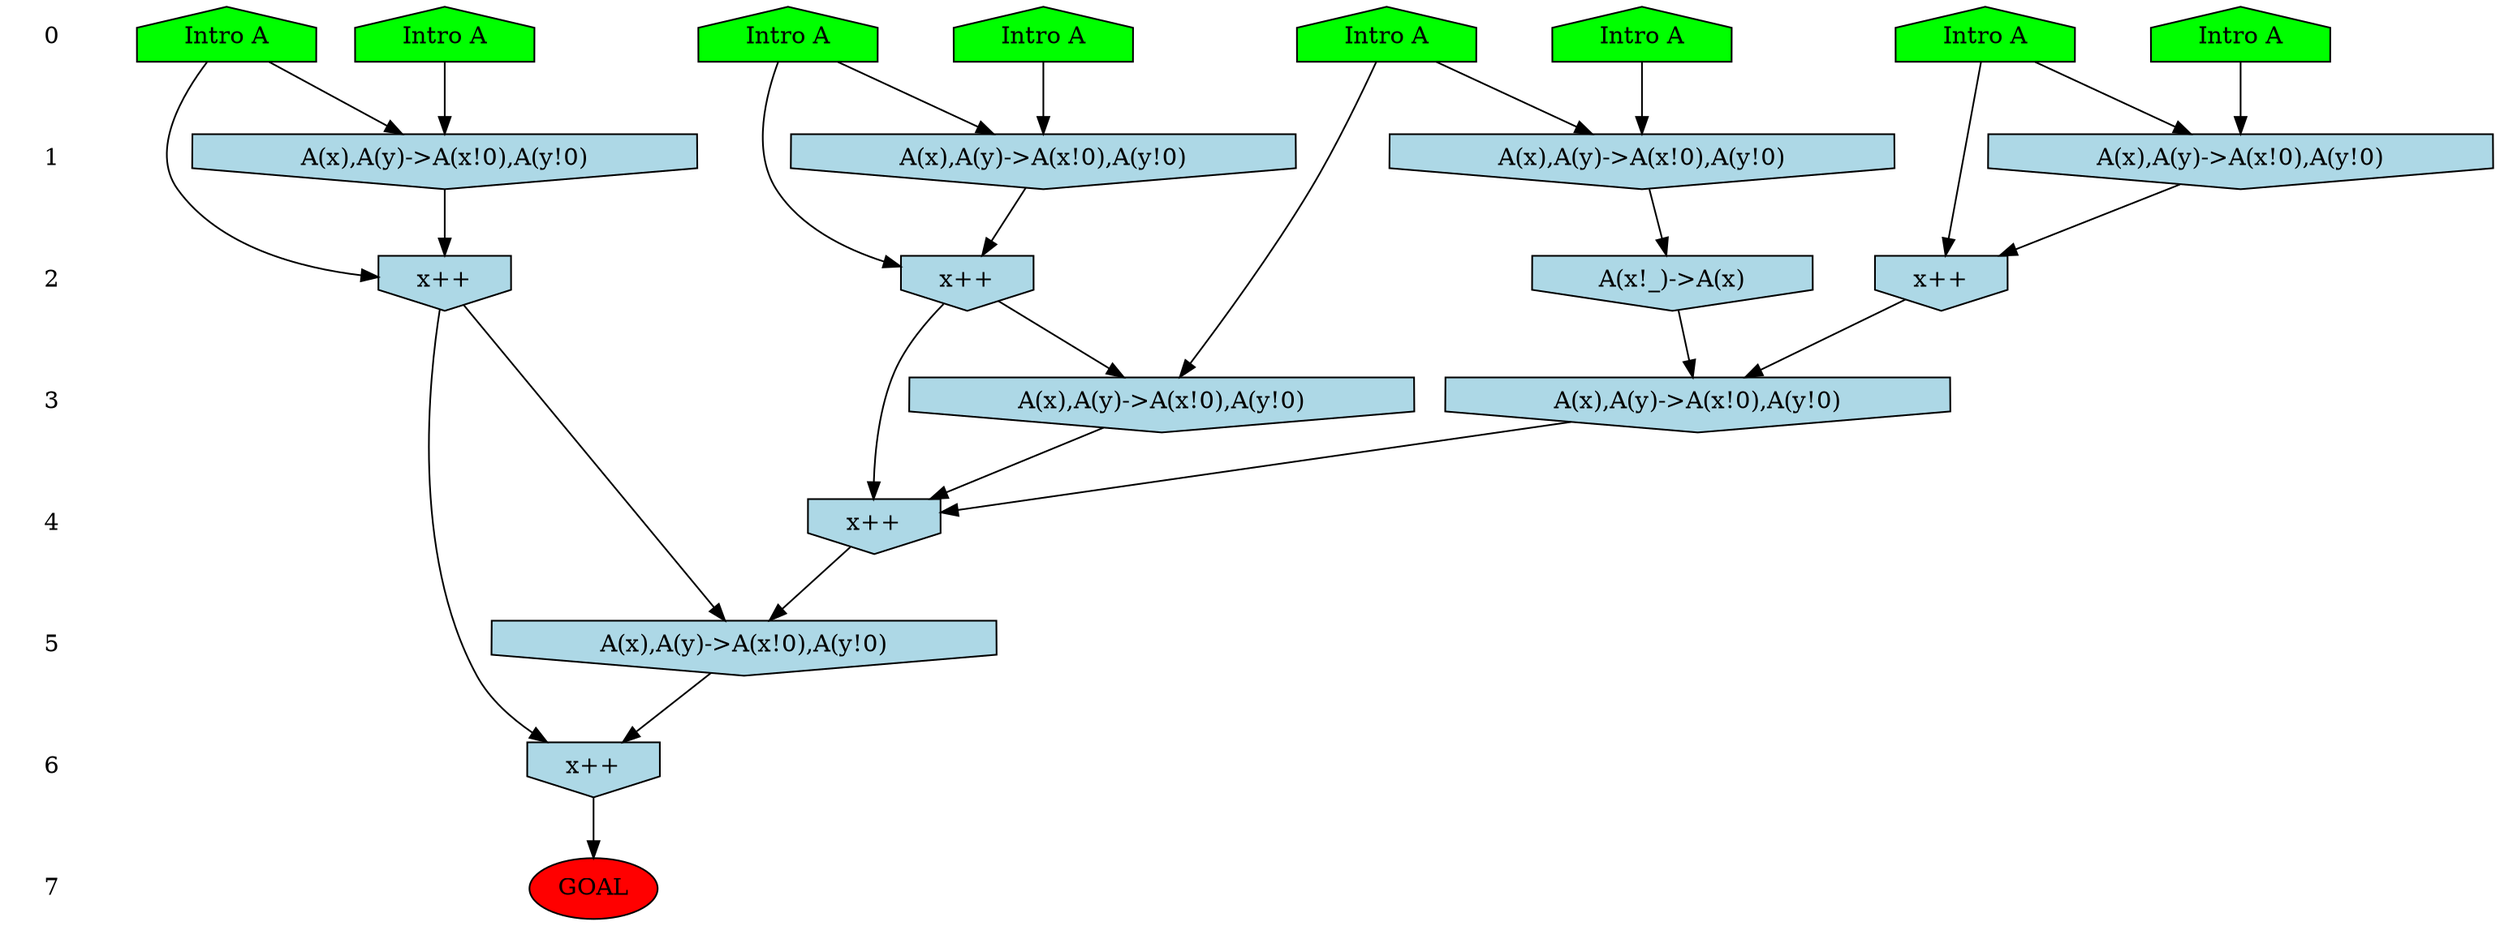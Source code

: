 /* Compression of 1 causal flows obtained in average at 1.225073E+00 t.u */
/* Compressed causal flows were: [278] */
digraph G{
 ranksep=.5 ; 
{ rank = same ; "0" [shape=plaintext] ; node_1 [label ="Intro A", shape=house, style=filled, fillcolor=green] ;
node_2 [label ="Intro A", shape=house, style=filled, fillcolor=green] ;
node_3 [label ="Intro A", shape=house, style=filled, fillcolor=green] ;
node_4 [label ="Intro A", shape=house, style=filled, fillcolor=green] ;
node_5 [label ="Intro A", shape=house, style=filled, fillcolor=green] ;
node_6 [label ="Intro A", shape=house, style=filled, fillcolor=green] ;
node_7 [label ="Intro A", shape=house, style=filled, fillcolor=green] ;
node_8 [label ="Intro A", shape=house, style=filled, fillcolor=green] ;
}
{ rank = same ; "1" [shape=plaintext] ; node_9 [label="A(x),A(y)->A(x!0),A(y!0)", shape=invhouse, style=filled, fillcolor = lightblue] ;
node_10 [label="A(x),A(y)->A(x!0),A(y!0)", shape=invhouse, style=filled, fillcolor = lightblue] ;
node_12 [label="A(x),A(y)->A(x!0),A(y!0)", shape=invhouse, style=filled, fillcolor = lightblue] ;
node_15 [label="A(x),A(y)->A(x!0),A(y!0)", shape=invhouse, style=filled, fillcolor = lightblue] ;
}
{ rank = same ; "2" [shape=plaintext] ; node_11 [label="x++", shape=invhouse, style=filled, fillcolor = lightblue] ;
node_14 [label="x++", shape=invhouse, style=filled, fillcolor = lightblue] ;
node_16 [label="A(x!_)->A(x)", shape=invhouse, style=filled, fillcolor = lightblue] ;
node_17 [label="x++", shape=invhouse, style=filled, fillcolor = lightblue] ;
}
{ rank = same ; "3" [shape=plaintext] ; node_13 [label="A(x),A(y)->A(x!0),A(y!0)", shape=invhouse, style=filled, fillcolor = lightblue] ;
node_18 [label="A(x),A(y)->A(x!0),A(y!0)", shape=invhouse, style=filled, fillcolor = lightblue] ;
}
{ rank = same ; "4" [shape=plaintext] ; node_19 [label="x++", shape=invhouse, style=filled, fillcolor = lightblue] ;
}
{ rank = same ; "5" [shape=plaintext] ; node_20 [label="A(x),A(y)->A(x!0),A(y!0)", shape=invhouse, style=filled, fillcolor = lightblue] ;
}
{ rank = same ; "6" [shape=plaintext] ; node_21 [label="x++", shape=invhouse, style=filled, fillcolor = lightblue] ;
}
{ rank = same ; "7" [shape=plaintext] ; node_22 [label ="GOAL", style=filled, fillcolor=red] ;
}
"0" -> "1" [style="invis"]; 
"1" -> "2" [style="invis"]; 
"2" -> "3" [style="invis"]; 
"3" -> "4" [style="invis"]; 
"4" -> "5" [style="invis"]; 
"5" -> "6" [style="invis"]; 
"6" -> "7" [style="invis"]; 
node_1 -> node_9
node_5 -> node_9
node_6 -> node_10
node_7 -> node_10
node_7 -> node_11
node_10 -> node_11
node_4 -> node_12
node_8 -> node_12
node_2 -> node_13
node_11 -> node_13
node_4 -> node_14
node_12 -> node_14
node_2 -> node_15
node_3 -> node_15
node_15 -> node_16
node_1 -> node_17
node_9 -> node_17
node_16 -> node_18
node_17 -> node_18
node_11 -> node_19
node_13 -> node_19
node_18 -> node_19
node_14 -> node_20
node_19 -> node_20
node_14 -> node_21
node_20 -> node_21
node_21 -> node_22
}
/*
 Dot generation time: 0.000399
*/